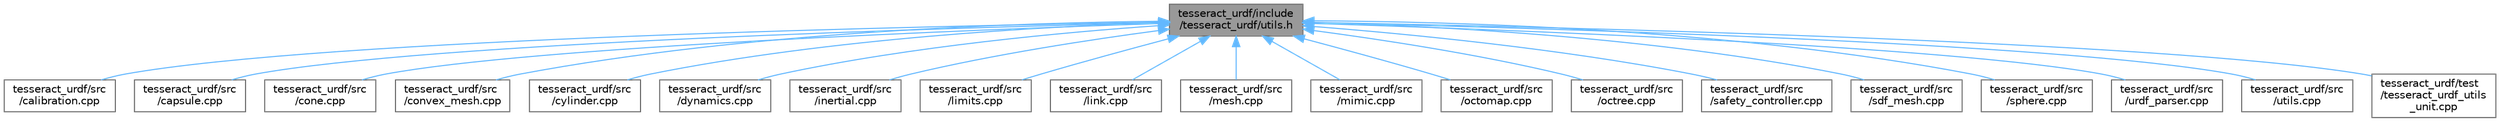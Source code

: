 digraph "tesseract_urdf/include/tesseract_urdf/utils.h"
{
 // LATEX_PDF_SIZE
  bgcolor="transparent";
  edge [fontname=Helvetica,fontsize=10,labelfontname=Helvetica,labelfontsize=10];
  node [fontname=Helvetica,fontsize=10,shape=box,height=0.2,width=0.4];
  Node1 [label="tesseract_urdf/include\l/tesseract_urdf/utils.h",height=0.2,width=0.4,color="gray40", fillcolor="grey60", style="filled", fontcolor="black",tooltip=" "];
  Node1 -> Node2 [dir="back",color="steelblue1",style="solid"];
  Node2 [label="tesseract_urdf/src\l/calibration.cpp",height=0.2,width=0.4,color="grey40", fillcolor="white", style="filled",URL="$d8/dbd/calibration_8cpp.html",tooltip="Parse calibration from xml string."];
  Node1 -> Node3 [dir="back",color="steelblue1",style="solid"];
  Node3 [label="tesseract_urdf/src\l/capsule.cpp",height=0.2,width=0.4,color="grey40", fillcolor="white", style="filled",URL="$d8/d78/tesseract__urdf_2src_2capsule_8cpp.html",tooltip="Parse capsule from xml string."];
  Node1 -> Node4 [dir="back",color="steelblue1",style="solid"];
  Node4 [label="tesseract_urdf/src\l/cone.cpp",height=0.2,width=0.4,color="grey40", fillcolor="white", style="filled",URL="$d6/d15/tesseract__urdf_2src_2cone_8cpp.html",tooltip="Parse cone from xml string."];
  Node1 -> Node5 [dir="back",color="steelblue1",style="solid"];
  Node5 [label="tesseract_urdf/src\l/convex_mesh.cpp",height=0.2,width=0.4,color="grey40", fillcolor="white", style="filled",URL="$d7/d92/tesseract__urdf_2src_2convex__mesh_8cpp.html",tooltip="Parse convex_mesh from xml string."];
  Node1 -> Node6 [dir="back",color="steelblue1",style="solid"];
  Node6 [label="tesseract_urdf/src\l/cylinder.cpp",height=0.2,width=0.4,color="grey40", fillcolor="white", style="filled",URL="$df/d0f/tesseract__urdf_2src_2cylinder_8cpp.html",tooltip="Parse cylinder from xml string."];
  Node1 -> Node7 [dir="back",color="steelblue1",style="solid"];
  Node7 [label="tesseract_urdf/src\l/dynamics.cpp",height=0.2,width=0.4,color="grey40", fillcolor="white", style="filled",URL="$d6/d36/dynamics_8cpp.html",tooltip="Parse dynamics from xml string."];
  Node1 -> Node8 [dir="back",color="steelblue1",style="solid"];
  Node8 [label="tesseract_urdf/src\l/inertial.cpp",height=0.2,width=0.4,color="grey40", fillcolor="white", style="filled",URL="$da/d77/inertial_8cpp.html",tooltip="Parse inertial from xml string."];
  Node1 -> Node9 [dir="back",color="steelblue1",style="solid"];
  Node9 [label="tesseract_urdf/src\l/limits.cpp",height=0.2,width=0.4,color="grey40", fillcolor="white", style="filled",URL="$d3/d75/limits_8cpp.html",tooltip="Parse limits from xml string."];
  Node1 -> Node10 [dir="back",color="steelblue1",style="solid"];
  Node10 [label="tesseract_urdf/src\l/link.cpp",height=0.2,width=0.4,color="grey40", fillcolor="white", style="filled",URL="$d8/dd6/tesseract__urdf_2src_2link_8cpp.html",tooltip="Parse link from xml string."];
  Node1 -> Node11 [dir="back",color="steelblue1",style="solid"];
  Node11 [label="tesseract_urdf/src\l/mesh.cpp",height=0.2,width=0.4,color="grey40", fillcolor="white", style="filled",URL="$d7/d58/tesseract__urdf_2src_2mesh_8cpp.html",tooltip="Parse mesh from xml string."];
  Node1 -> Node12 [dir="back",color="steelblue1",style="solid"];
  Node12 [label="tesseract_urdf/src\l/mimic.cpp",height=0.2,width=0.4,color="grey40", fillcolor="white", style="filled",URL="$d2/d8a/mimic_8cpp.html",tooltip="Parse mimic from xml string."];
  Node1 -> Node13 [dir="back",color="steelblue1",style="solid"];
  Node13 [label="tesseract_urdf/src\l/octomap.cpp",height=0.2,width=0.4,color="grey40", fillcolor="white", style="filled",URL="$d0/d7b/octomap_8cpp.html",tooltip="Parse octomap from xml string."];
  Node1 -> Node14 [dir="back",color="steelblue1",style="solid"];
  Node14 [label="tesseract_urdf/src\l/octree.cpp",height=0.2,width=0.4,color="grey40", fillcolor="white", style="filled",URL="$db/d6f/tesseract__urdf_2src_2octree_8cpp.html",tooltip="Parse octree from xml string."];
  Node1 -> Node15 [dir="back",color="steelblue1",style="solid"];
  Node15 [label="tesseract_urdf/src\l/safety_controller.cpp",height=0.2,width=0.4,color="grey40", fillcolor="white", style="filled",URL="$d8/de6/safety__controller_8cpp.html",tooltip="Parse safety_controller from xml string."];
  Node1 -> Node16 [dir="back",color="steelblue1",style="solid"];
  Node16 [label="tesseract_urdf/src\l/sdf_mesh.cpp",height=0.2,width=0.4,color="grey40", fillcolor="white", style="filled",URL="$da/d1e/tesseract__urdf_2src_2sdf__mesh_8cpp.html",tooltip=" "];
  Node1 -> Node17 [dir="back",color="steelblue1",style="solid"];
  Node17 [label="tesseract_urdf/src\l/sphere.cpp",height=0.2,width=0.4,color="grey40", fillcolor="white", style="filled",URL="$d0/d23/tesseract__urdf_2src_2sphere_8cpp.html",tooltip="Parse sphere from xml string."];
  Node1 -> Node18 [dir="back",color="steelblue1",style="solid"];
  Node18 [label="tesseract_urdf/src\l/urdf_parser.cpp",height=0.2,width=0.4,color="grey40", fillcolor="white", style="filled",URL="$d4/d44/urdf__parser_8cpp.html",tooltip=" "];
  Node1 -> Node19 [dir="back",color="steelblue1",style="solid"];
  Node19 [label="tesseract_urdf/src\l/utils.cpp",height=0.2,width=0.4,color="grey40", fillcolor="white", style="filled",URL="$dc/d07/tesseract__urdf_2src_2utils_8cpp.html",tooltip=" "];
  Node1 -> Node20 [dir="back",color="steelblue1",style="solid"];
  Node20 [label="tesseract_urdf/test\l/tesseract_urdf_utils\l_unit.cpp",height=0.2,width=0.4,color="grey40", fillcolor="white", style="filled",URL="$da/d3d/tesseract__urdf__utils__unit_8cpp.html",tooltip=" "];
}
